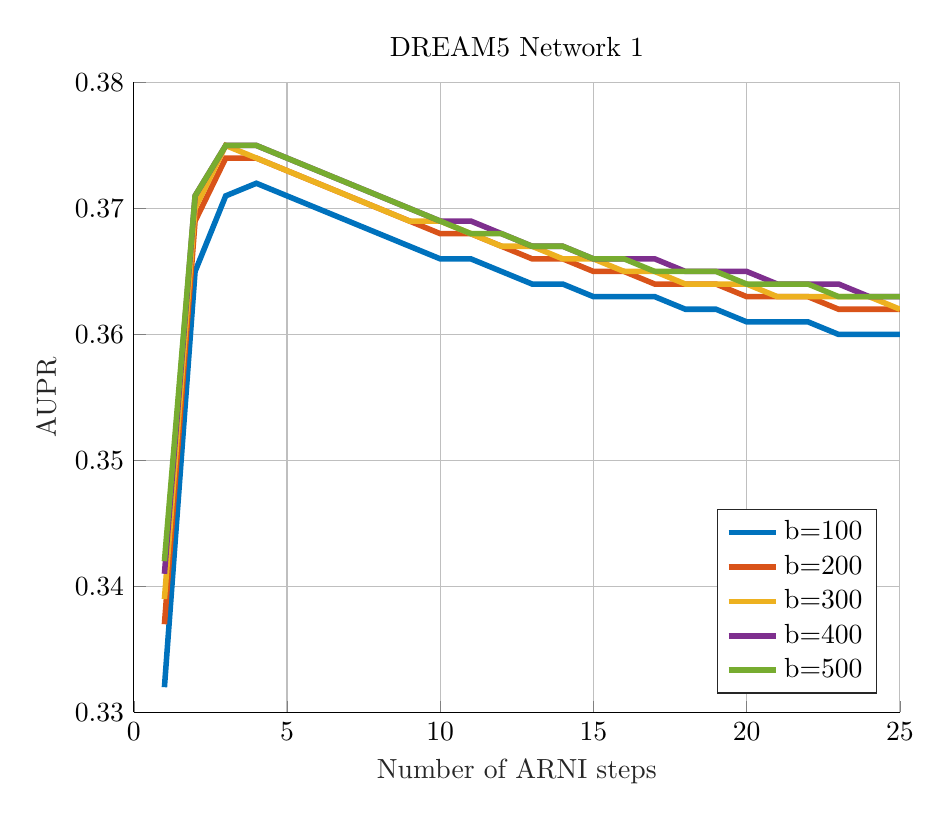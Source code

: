 \begin{tikzpicture}

\definecolor{mycolor1}{rgb}{0.0,0.447,0.741}%
\definecolor{mycolor2}{rgb}{0.85,0.325,0.098}%
\definecolor{mycolor3}{rgb}{0.929,0.694,0.125}%
\definecolor{mycolor4}{rgb}{0.494,0.184,0.556}%
\definecolor{mycolor5}{rgb}{0.466,0.674,0.188}%

\newlength{\fheight}
\newlength{\fwidth}
\setlength{\fheight}{8cm}
\setlength{\fwidth}{10cm}

\begin{axis}[%
width=0.973\fwidth,
height=\fheight,
at={(0\fwidth,0\fheight)},
scale only axis,
xmin=0,
xmax=25,
xlabel style={font=\color{white!15!black}},
xlabel={Number of ARNI steps},
ymin=0.33,
ymax=0.38,
ylabel style={font=\color{white!15!black}},
ylabel={AUPR},
axis background/.style={fill=white},
%title style={font=\bfseries},
title={DREAM5 Network 1},
axis x line*=bottom,
axis y line*=left,
xmajorgrids,
ymajorgrids,
legend style={at={(0.97,0.03)}, anchor=south east, legend cell align=left, align=left, draw=white!15!black}
]
\addplot [color=mycolor1, line width=2.0pt]
  table[row sep=crcr]{%
1	0.332\\
2	0.365\\
3	0.371\\
4	0.372\\
5	0.371\\
6	0.37\\
7	0.369\\
8	0.368\\
9	0.367\\
10	0.366\\
11	0.366\\
12	0.365\\
13	0.364\\
14	0.364\\
15	0.363\\
16	0.363\\
17	0.363\\
18	0.362\\
19	0.362\\
20	0.361\\
21	0.361\\
22	0.361\\
23	0.36\\
24	0.36\\
25	0.36\\
};
\addlegendentry{b=100}

\addplot [color=mycolor2, line width=2.0pt]
  table[row sep=crcr]{%
1	0.337\\
2	0.369\\
3	0.374\\
4	0.374\\
5	0.373\\
6	0.372\\
7	0.371\\
8	0.37\\
9	0.369\\
10	0.368\\
11	0.368\\
12	0.367\\
13	0.366\\
14	0.366\\
15	0.365\\
16	0.365\\
17	0.364\\
18	0.364\\
19	0.364\\
20	0.363\\
21	0.363\\
22	0.363\\
23	0.362\\
24	0.362\\
25	0.362\\
};
\addlegendentry{b=200}

\addplot [color=mycolor3, line width=2.0pt]
  table[row sep=crcr]{%
1	0.339\\
2	0.37\\
3	0.375\\
4	0.374\\
5	0.373\\
6	0.372\\
7	0.371\\
8	0.37\\
9	0.369\\
10	0.369\\
11	0.368\\
12	0.367\\
13	0.367\\
14	0.366\\
15	0.366\\
16	0.365\\
17	0.365\\
18	0.364\\
19	0.364\\
20	0.364\\
21	0.363\\
22	0.363\\
23	0.363\\
24	0.363\\
25	0.362\\
};
\addlegendentry{b=300}

\addplot [color=mycolor4, line width=2.0pt]
  table[row sep=crcr]{%
1	0.341\\
2	0.371\\
3	0.375\\
4	0.375\\
5	0.374\\
6	0.373\\
7	0.372\\
8	0.371\\
9	0.37\\
10	0.369\\
11	0.369\\
12	0.368\\
13	0.367\\
14	0.367\\
15	0.366\\
16	0.366\\
17	0.366\\
18	0.365\\
19	0.365\\
20	0.365\\
21	0.364\\
22	0.364\\
23	0.364\\
24	0.363\\
25	0.363\\
};
\addlegendentry{b=400}

\addplot [color=mycolor5, line width=2.0pt]
  table[row sep=crcr]{%
1	0.342\\
2	0.371\\
3	0.375\\
4	0.375\\
5	0.374\\
6	0.373\\
7	0.372\\
8	0.371\\
9	0.37\\
10	0.369\\
11	0.368\\
12	0.368\\
13	0.367\\
14	0.367\\
15	0.366\\
16	0.366\\
17	0.365\\
18	0.365\\
19	0.365\\
20	0.364\\
21	0.364\\
22	0.364\\
23	0.363\\
24	0.363\\
25	0.363\\
};
\addlegendentry{b=500}

\end{axis}
\end{tikzpicture}
